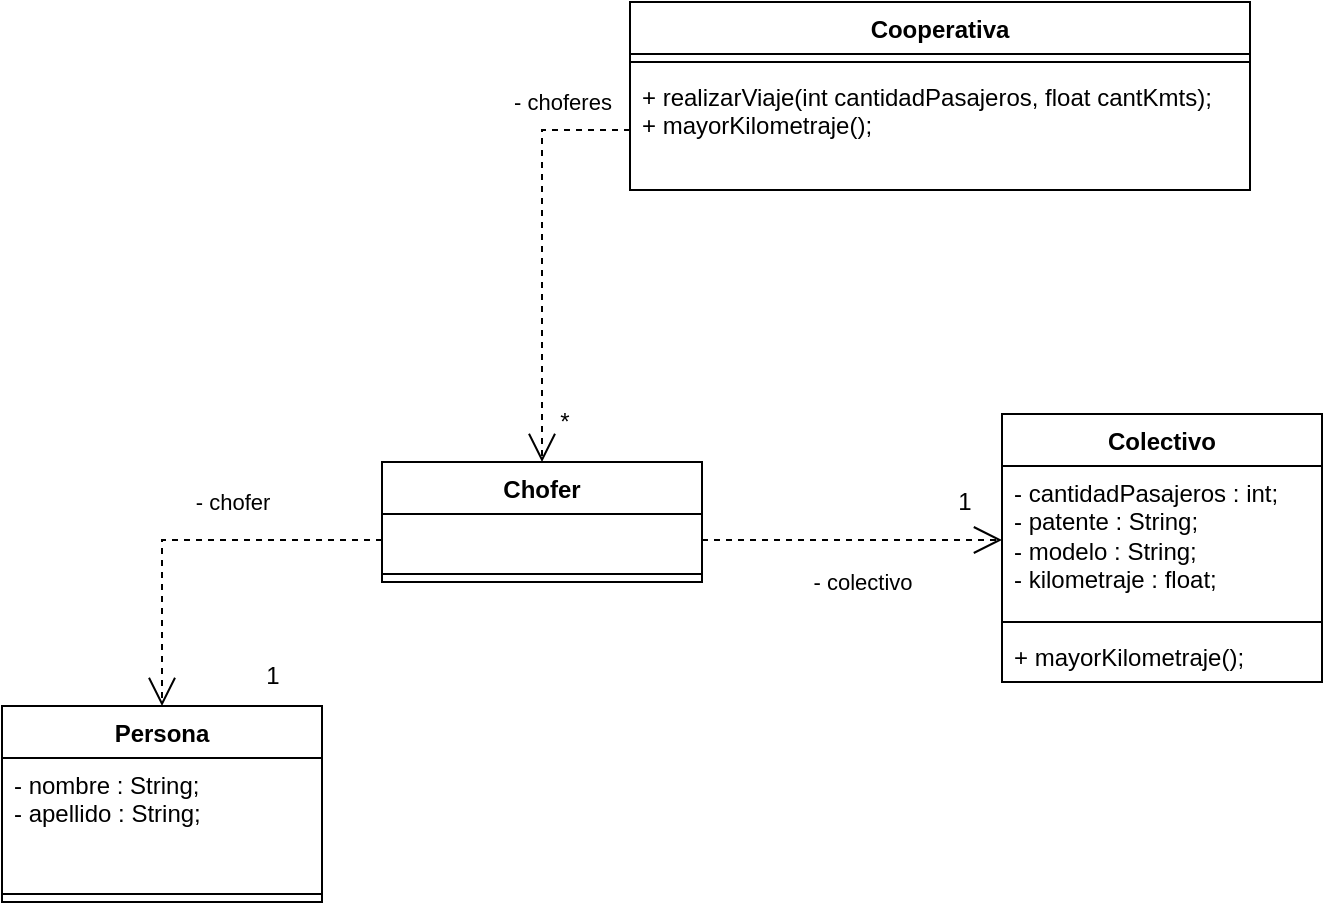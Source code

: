 <mxfile version="22.0.3" type="device">
  <diagram name="Página-1" id="v-KLtEOicd7bw4WCecS4">
    <mxGraphModel dx="1276" dy="606" grid="1" gridSize="10" guides="1" tooltips="1" connect="1" arrows="1" fold="1" page="1" pageScale="1" pageWidth="827" pageHeight="1169" math="0" shadow="0">
      <root>
        <mxCell id="0" />
        <mxCell id="1" parent="0" />
        <mxCell id="2vk1FUEKU-Z0nzY2lCd9-5" value="Cooperativa" style="swimlane;fontStyle=1;align=center;verticalAlign=top;childLayout=stackLayout;horizontal=1;startSize=26;horizontalStack=0;resizeParent=1;resizeParentMax=0;resizeLast=0;collapsible=1;marginBottom=0;whiteSpace=wrap;html=1;" parent="1" vertex="1">
          <mxGeometry x="414" y="200" width="310" height="94" as="geometry" />
        </mxCell>
        <mxCell id="2vk1FUEKU-Z0nzY2lCd9-7" value="" style="line;strokeWidth=1;fillColor=none;align=left;verticalAlign=middle;spacingTop=-1;spacingLeft=3;spacingRight=3;rotatable=0;labelPosition=right;points=[];portConstraint=eastwest;strokeColor=inherit;" parent="2vk1FUEKU-Z0nzY2lCd9-5" vertex="1">
          <mxGeometry y="26" width="310" height="8" as="geometry" />
        </mxCell>
        <mxCell id="2vk1FUEKU-Z0nzY2lCd9-8" value="+ realizarViaje(int cantidadPasajeros, float cantKmts);&lt;br&gt;+ mayorKilometraje();" style="text;strokeColor=none;fillColor=none;align=left;verticalAlign=top;spacingLeft=4;spacingRight=4;overflow=hidden;rotatable=0;points=[[0,0.5],[1,0.5]];portConstraint=eastwest;whiteSpace=wrap;html=1;" parent="2vk1FUEKU-Z0nzY2lCd9-5" vertex="1">
          <mxGeometry y="34" width="310" height="60" as="geometry" />
        </mxCell>
        <mxCell id="2vk1FUEKU-Z0nzY2lCd9-9" value="Chofer" style="swimlane;fontStyle=1;align=center;verticalAlign=top;childLayout=stackLayout;horizontal=1;startSize=26;horizontalStack=0;resizeParent=1;resizeParentMax=0;resizeLast=0;collapsible=1;marginBottom=0;whiteSpace=wrap;html=1;" parent="1" vertex="1">
          <mxGeometry x="290" y="430" width="160" height="60" as="geometry" />
        </mxCell>
        <mxCell id="2vk1FUEKU-Z0nzY2lCd9-10" value="&amp;nbsp;" style="text;strokeColor=none;fillColor=none;align=left;verticalAlign=top;spacingLeft=4;spacingRight=4;overflow=hidden;rotatable=0;points=[[0,0.5],[1,0.5]];portConstraint=eastwest;whiteSpace=wrap;html=1;" parent="2vk1FUEKU-Z0nzY2lCd9-9" vertex="1">
          <mxGeometry y="26" width="160" height="26" as="geometry" />
        </mxCell>
        <mxCell id="2vk1FUEKU-Z0nzY2lCd9-11" value="" style="line;strokeWidth=1;fillColor=none;align=left;verticalAlign=middle;spacingTop=-1;spacingLeft=3;spacingRight=3;rotatable=0;labelPosition=right;points=[];portConstraint=eastwest;strokeColor=inherit;" parent="2vk1FUEKU-Z0nzY2lCd9-9" vertex="1">
          <mxGeometry y="52" width="160" height="8" as="geometry" />
        </mxCell>
        <mxCell id="2vk1FUEKU-Z0nzY2lCd9-13" value="Colectivo" style="swimlane;fontStyle=1;align=center;verticalAlign=top;childLayout=stackLayout;horizontal=1;startSize=26;horizontalStack=0;resizeParent=1;resizeParentMax=0;resizeLast=0;collapsible=1;marginBottom=0;whiteSpace=wrap;html=1;" parent="1" vertex="1">
          <mxGeometry x="600" y="406" width="160" height="134" as="geometry" />
        </mxCell>
        <mxCell id="2vk1FUEKU-Z0nzY2lCd9-14" value="- cantidadPasajeros : int;&lt;br&gt;- patente : String;&lt;br&gt;- modelo : String;&lt;br&gt;- kilometraje : float;" style="text;strokeColor=none;fillColor=none;align=left;verticalAlign=top;spacingLeft=4;spacingRight=4;overflow=hidden;rotatable=0;points=[[0,0.5],[1,0.5]];portConstraint=eastwest;whiteSpace=wrap;html=1;" parent="2vk1FUEKU-Z0nzY2lCd9-13" vertex="1">
          <mxGeometry y="26" width="160" height="74" as="geometry" />
        </mxCell>
        <mxCell id="2vk1FUEKU-Z0nzY2lCd9-15" value="" style="line;strokeWidth=1;fillColor=none;align=left;verticalAlign=middle;spacingTop=-1;spacingLeft=3;spacingRight=3;rotatable=0;labelPosition=right;points=[];portConstraint=eastwest;strokeColor=inherit;" parent="2vk1FUEKU-Z0nzY2lCd9-13" vertex="1">
          <mxGeometry y="100" width="160" height="8" as="geometry" />
        </mxCell>
        <mxCell id="2vk1FUEKU-Z0nzY2lCd9-16" value="+ mayorKilometraje();" style="text;strokeColor=none;fillColor=none;align=left;verticalAlign=top;spacingLeft=4;spacingRight=4;overflow=hidden;rotatable=0;points=[[0,0.5],[1,0.5]];portConstraint=eastwest;whiteSpace=wrap;html=1;" parent="2vk1FUEKU-Z0nzY2lCd9-13" vertex="1">
          <mxGeometry y="108" width="160" height="26" as="geometry" />
        </mxCell>
        <mxCell id="2vk1FUEKU-Z0nzY2lCd9-17" value="- choferes" style="endArrow=open;endSize=12;dashed=1;html=1;rounded=0;exitX=0;exitY=0.5;exitDx=0;exitDy=0;entryX=0.5;entryY=0;entryDx=0;entryDy=0;" parent="1" source="2vk1FUEKU-Z0nzY2lCd9-8" target="2vk1FUEKU-Z0nzY2lCd9-9" edge="1">
          <mxGeometry x="-0.676" y="-14" width="160" relative="1" as="geometry">
            <mxPoint x="440" y="239" as="sourcePoint" />
            <mxPoint x="610" y="320" as="targetPoint" />
            <Array as="points">
              <mxPoint x="370" y="264" />
            </Array>
            <mxPoint as="offset" />
          </mxGeometry>
        </mxCell>
        <mxCell id="2vk1FUEKU-Z0nzY2lCd9-19" value="- colectivo" style="endArrow=open;endSize=12;dashed=1;html=1;rounded=0;exitX=1;exitY=0.5;exitDx=0;exitDy=0;entryX=0;entryY=0.5;entryDx=0;entryDy=0;" parent="1" source="2vk1FUEKU-Z0nzY2lCd9-10" target="2vk1FUEKU-Z0nzY2lCd9-14" edge="1">
          <mxGeometry x="0.067" y="-21" width="160" relative="1" as="geometry">
            <mxPoint x="460" y="329" as="sourcePoint" />
            <mxPoint x="380" y="440" as="targetPoint" />
            <Array as="points" />
            <mxPoint as="offset" />
          </mxGeometry>
        </mxCell>
        <mxCell id="7iC-nblt2sMbKzs8oqQ_-1" value="Persona" style="swimlane;fontStyle=1;align=center;verticalAlign=top;childLayout=stackLayout;horizontal=1;startSize=26;horizontalStack=0;resizeParent=1;resizeParentMax=0;resizeLast=0;collapsible=1;marginBottom=0;whiteSpace=wrap;html=1;" parent="1" vertex="1">
          <mxGeometry x="100" y="552" width="160" height="98" as="geometry" />
        </mxCell>
        <mxCell id="7iC-nblt2sMbKzs8oqQ_-2" value="- nombre : String;&lt;br&gt;- apellido : String;" style="text;strokeColor=none;fillColor=none;align=left;verticalAlign=top;spacingLeft=4;spacingRight=4;overflow=hidden;rotatable=0;points=[[0,0.5],[1,0.5]];portConstraint=eastwest;whiteSpace=wrap;html=1;" parent="7iC-nblt2sMbKzs8oqQ_-1" vertex="1">
          <mxGeometry y="26" width="160" height="64" as="geometry" />
        </mxCell>
        <mxCell id="7iC-nblt2sMbKzs8oqQ_-3" value="" style="line;strokeWidth=1;fillColor=none;align=left;verticalAlign=middle;spacingTop=-1;spacingLeft=3;spacingRight=3;rotatable=0;labelPosition=right;points=[];portConstraint=eastwest;strokeColor=inherit;" parent="7iC-nblt2sMbKzs8oqQ_-1" vertex="1">
          <mxGeometry y="90" width="160" height="8" as="geometry" />
        </mxCell>
        <mxCell id="7iC-nblt2sMbKzs8oqQ_-5" value="- chofer" style="endArrow=open;endSize=12;dashed=1;html=1;rounded=0;exitX=0;exitY=0.5;exitDx=0;exitDy=0;entryX=0.5;entryY=0;entryDx=0;entryDy=0;" parent="1" source="2vk1FUEKU-Z0nzY2lCd9-10" target="7iC-nblt2sMbKzs8oqQ_-1" edge="1">
          <mxGeometry x="-0.216" y="-19" width="160" relative="1" as="geometry">
            <mxPoint x="460" y="479" as="sourcePoint" />
            <mxPoint x="610" y="479" as="targetPoint" />
            <Array as="points">
              <mxPoint x="180" y="469" />
            </Array>
            <mxPoint as="offset" />
          </mxGeometry>
        </mxCell>
        <mxCell id="7iC-nblt2sMbKzs8oqQ_-6" value="1" style="text;html=1;align=center;verticalAlign=middle;resizable=0;points=[];autosize=1;strokeColor=none;fillColor=none;" parent="1" vertex="1">
          <mxGeometry x="220" y="522" width="30" height="30" as="geometry" />
        </mxCell>
        <mxCell id="7iC-nblt2sMbKzs8oqQ_-8" value="1" style="text;html=1;align=center;verticalAlign=middle;resizable=0;points=[];autosize=1;strokeColor=none;fillColor=none;" parent="1" vertex="1">
          <mxGeometry x="566" y="435" width="30" height="30" as="geometry" />
        </mxCell>
        <mxCell id="7iC-nblt2sMbKzs8oqQ_-9" value="*" style="text;html=1;align=center;verticalAlign=middle;resizable=0;points=[];autosize=1;strokeColor=none;fillColor=none;" parent="1" vertex="1">
          <mxGeometry x="366" y="395" width="30" height="30" as="geometry" />
        </mxCell>
      </root>
    </mxGraphModel>
  </diagram>
</mxfile>
